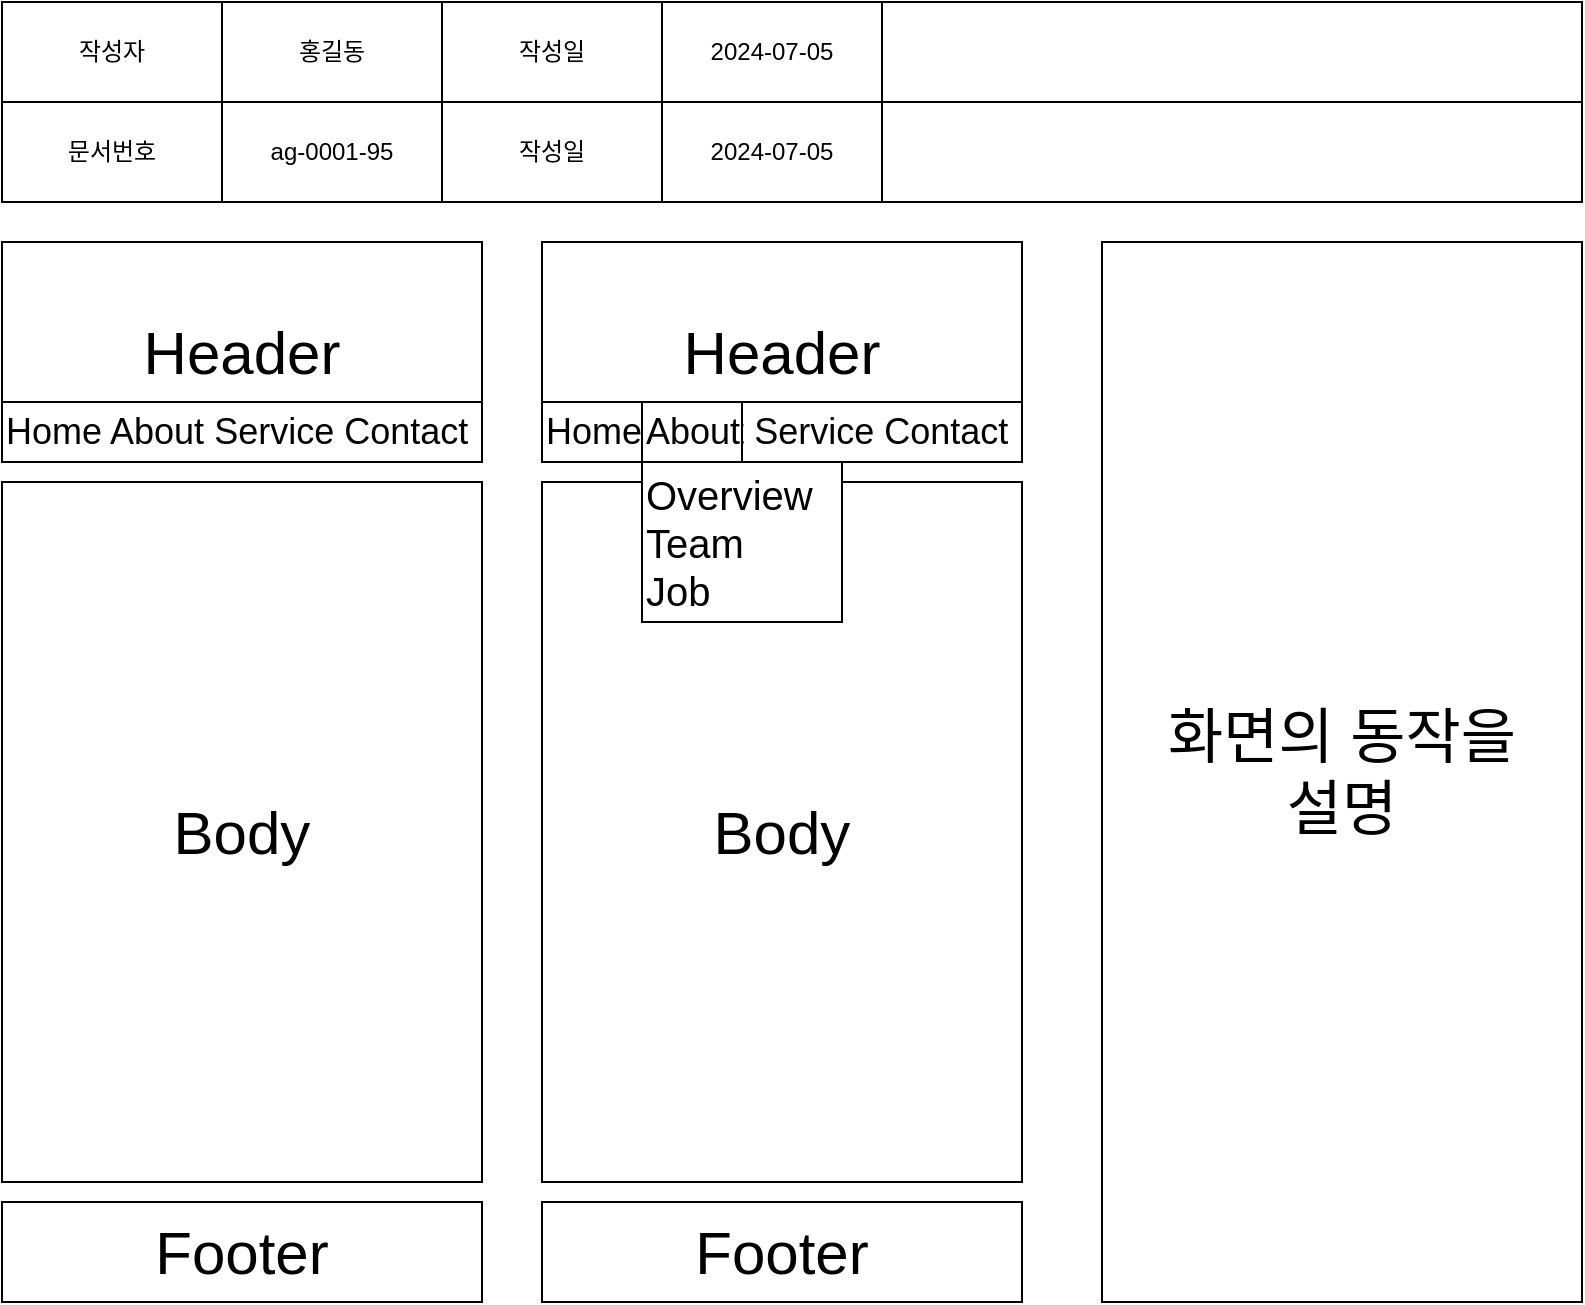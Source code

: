 <mxfile version="24.6.4" type="github">
  <diagram name="페이지-1" id="2YHEiqQpz8gi7gzmrTqF">
    <mxGraphModel dx="1221" dy="725" grid="1" gridSize="10" guides="1" tooltips="1" connect="1" arrows="1" fold="1" page="1" pageScale="1" pageWidth="827" pageHeight="1169" math="0" shadow="0">
      <root>
        <mxCell id="0" />
        <mxCell id="1" parent="0" />
        <mxCell id="mjBgpRz0uOezvbLtq9Ir-1" value="&lt;font style=&quot;font-size: 30px;&quot;&gt;Header&lt;/font&gt;" style="rounded=0;whiteSpace=wrap;html=1;" vertex="1" parent="1">
          <mxGeometry y="120" width="240" height="110" as="geometry" />
        </mxCell>
        <mxCell id="mjBgpRz0uOezvbLtq9Ir-2" value="&lt;span style=&quot;font-size: 30px;&quot;&gt;Body&lt;/span&gt;" style="rounded=0;whiteSpace=wrap;html=1;" vertex="1" parent="1">
          <mxGeometry y="240" width="240" height="350" as="geometry" />
        </mxCell>
        <mxCell id="mjBgpRz0uOezvbLtq9Ir-3" value="&lt;font style=&quot;font-size: 30px;&quot;&gt;Footer&lt;/font&gt;" style="rounded=0;whiteSpace=wrap;html=1;" vertex="1" parent="1">
          <mxGeometry y="600" width="240" height="50" as="geometry" />
        </mxCell>
        <mxCell id="mjBgpRz0uOezvbLtq9Ir-4" value="&lt;font style=&quot;font-size: 18px;&quot;&gt;Home About Service Contact&lt;/font&gt;" style="rounded=0;whiteSpace=wrap;html=1;align=left;" vertex="1" parent="1">
          <mxGeometry y="200" width="240" height="30" as="geometry" />
        </mxCell>
        <mxCell id="mjBgpRz0uOezvbLtq9Ir-5" value="&lt;font style=&quot;font-size: 30px;&quot;&gt;Header&lt;/font&gt;" style="rounded=0;whiteSpace=wrap;html=1;" vertex="1" parent="1">
          <mxGeometry x="270" y="120" width="240" height="110" as="geometry" />
        </mxCell>
        <mxCell id="mjBgpRz0uOezvbLtq9Ir-6" value="&lt;span style=&quot;font-size: 30px;&quot;&gt;Body&lt;/span&gt;" style="rounded=0;whiteSpace=wrap;html=1;" vertex="1" parent="1">
          <mxGeometry x="270" y="240" width="240" height="350" as="geometry" />
        </mxCell>
        <mxCell id="mjBgpRz0uOezvbLtq9Ir-7" value="&lt;font style=&quot;font-size: 30px;&quot;&gt;Footer&lt;/font&gt;" style="rounded=0;whiteSpace=wrap;html=1;" vertex="1" parent="1">
          <mxGeometry x="270" y="600" width="240" height="50" as="geometry" />
        </mxCell>
        <mxCell id="mjBgpRz0uOezvbLtq9Ir-8" value="&lt;font style=&quot;font-size: 18px;&quot;&gt;Home About Service Contact&lt;/font&gt;" style="rounded=0;whiteSpace=wrap;html=1;align=left;" vertex="1" parent="1">
          <mxGeometry x="270" y="200" width="240" height="30" as="geometry" />
        </mxCell>
        <mxCell id="mjBgpRz0uOezvbLtq9Ir-9" value="&lt;span style=&quot;font-size: 18px;&quot;&gt;About&lt;/span&gt;" style="rounded=0;whiteSpace=wrap;html=1;align=left;" vertex="1" parent="1">
          <mxGeometry x="320" y="200" width="50" height="30" as="geometry" />
        </mxCell>
        <mxCell id="mjBgpRz0uOezvbLtq9Ir-10" value="&lt;font style=&quot;font-size: 20px;&quot;&gt;Overview&lt;/font&gt;&lt;div&gt;&lt;font style=&quot;font-size: 20px;&quot;&gt;Team&lt;/font&gt;&lt;/div&gt;&lt;div&gt;&lt;font style=&quot;font-size: 20px;&quot;&gt;Job&lt;/font&gt;&lt;/div&gt;" style="rounded=0;whiteSpace=wrap;html=1;align=left;" vertex="1" parent="1">
          <mxGeometry x="320" y="230" width="100" height="80" as="geometry" />
        </mxCell>
        <mxCell id="mjBgpRz0uOezvbLtq9Ir-11" value="" style="rounded=0;whiteSpace=wrap;html=1;" vertex="1" parent="1">
          <mxGeometry width="790" height="50" as="geometry" />
        </mxCell>
        <mxCell id="mjBgpRz0uOezvbLtq9Ir-12" value="" style="rounded=0;whiteSpace=wrap;html=1;" vertex="1" parent="1">
          <mxGeometry y="50" width="790" height="50" as="geometry" />
        </mxCell>
        <mxCell id="mjBgpRz0uOezvbLtq9Ir-13" value="작성자" style="rounded=0;whiteSpace=wrap;html=1;" vertex="1" parent="1">
          <mxGeometry width="110" height="50" as="geometry" />
        </mxCell>
        <mxCell id="mjBgpRz0uOezvbLtq9Ir-14" value="홍길동" style="rounded=0;whiteSpace=wrap;html=1;" vertex="1" parent="1">
          <mxGeometry x="110" width="110" height="50" as="geometry" />
        </mxCell>
        <mxCell id="mjBgpRz0uOezvbLtq9Ir-15" value="작성일" style="rounded=0;whiteSpace=wrap;html=1;" vertex="1" parent="1">
          <mxGeometry x="220" width="110" height="50" as="geometry" />
        </mxCell>
        <mxCell id="mjBgpRz0uOezvbLtq9Ir-16" value="2024-07-05" style="rounded=0;whiteSpace=wrap;html=1;" vertex="1" parent="1">
          <mxGeometry x="330" width="110" height="50" as="geometry" />
        </mxCell>
        <mxCell id="mjBgpRz0uOezvbLtq9Ir-18" value="문서번호" style="rounded=0;whiteSpace=wrap;html=1;" vertex="1" parent="1">
          <mxGeometry y="50" width="110" height="50" as="geometry" />
        </mxCell>
        <mxCell id="mjBgpRz0uOezvbLtq9Ir-19" value="ag-0001-95" style="rounded=0;whiteSpace=wrap;html=1;" vertex="1" parent="1">
          <mxGeometry x="110" y="50" width="110" height="50" as="geometry" />
        </mxCell>
        <mxCell id="mjBgpRz0uOezvbLtq9Ir-20" value="작성일" style="rounded=0;whiteSpace=wrap;html=1;" vertex="1" parent="1">
          <mxGeometry x="220" y="50" width="110" height="50" as="geometry" />
        </mxCell>
        <mxCell id="mjBgpRz0uOezvbLtq9Ir-21" value="2024-07-05" style="rounded=0;whiteSpace=wrap;html=1;" vertex="1" parent="1">
          <mxGeometry x="330" y="50" width="110" height="50" as="geometry" />
        </mxCell>
        <mxCell id="mjBgpRz0uOezvbLtq9Ir-22" value="&lt;span style=&quot;font-size: 30px;&quot;&gt;화면의 동작을&lt;/span&gt;&lt;div&gt;&lt;span style=&quot;font-size: 30px;&quot;&gt;설명&lt;/span&gt;&lt;/div&gt;" style="rounded=0;whiteSpace=wrap;html=1;" vertex="1" parent="1">
          <mxGeometry x="550" y="120" width="240" height="530" as="geometry" />
        </mxCell>
      </root>
    </mxGraphModel>
  </diagram>
</mxfile>
